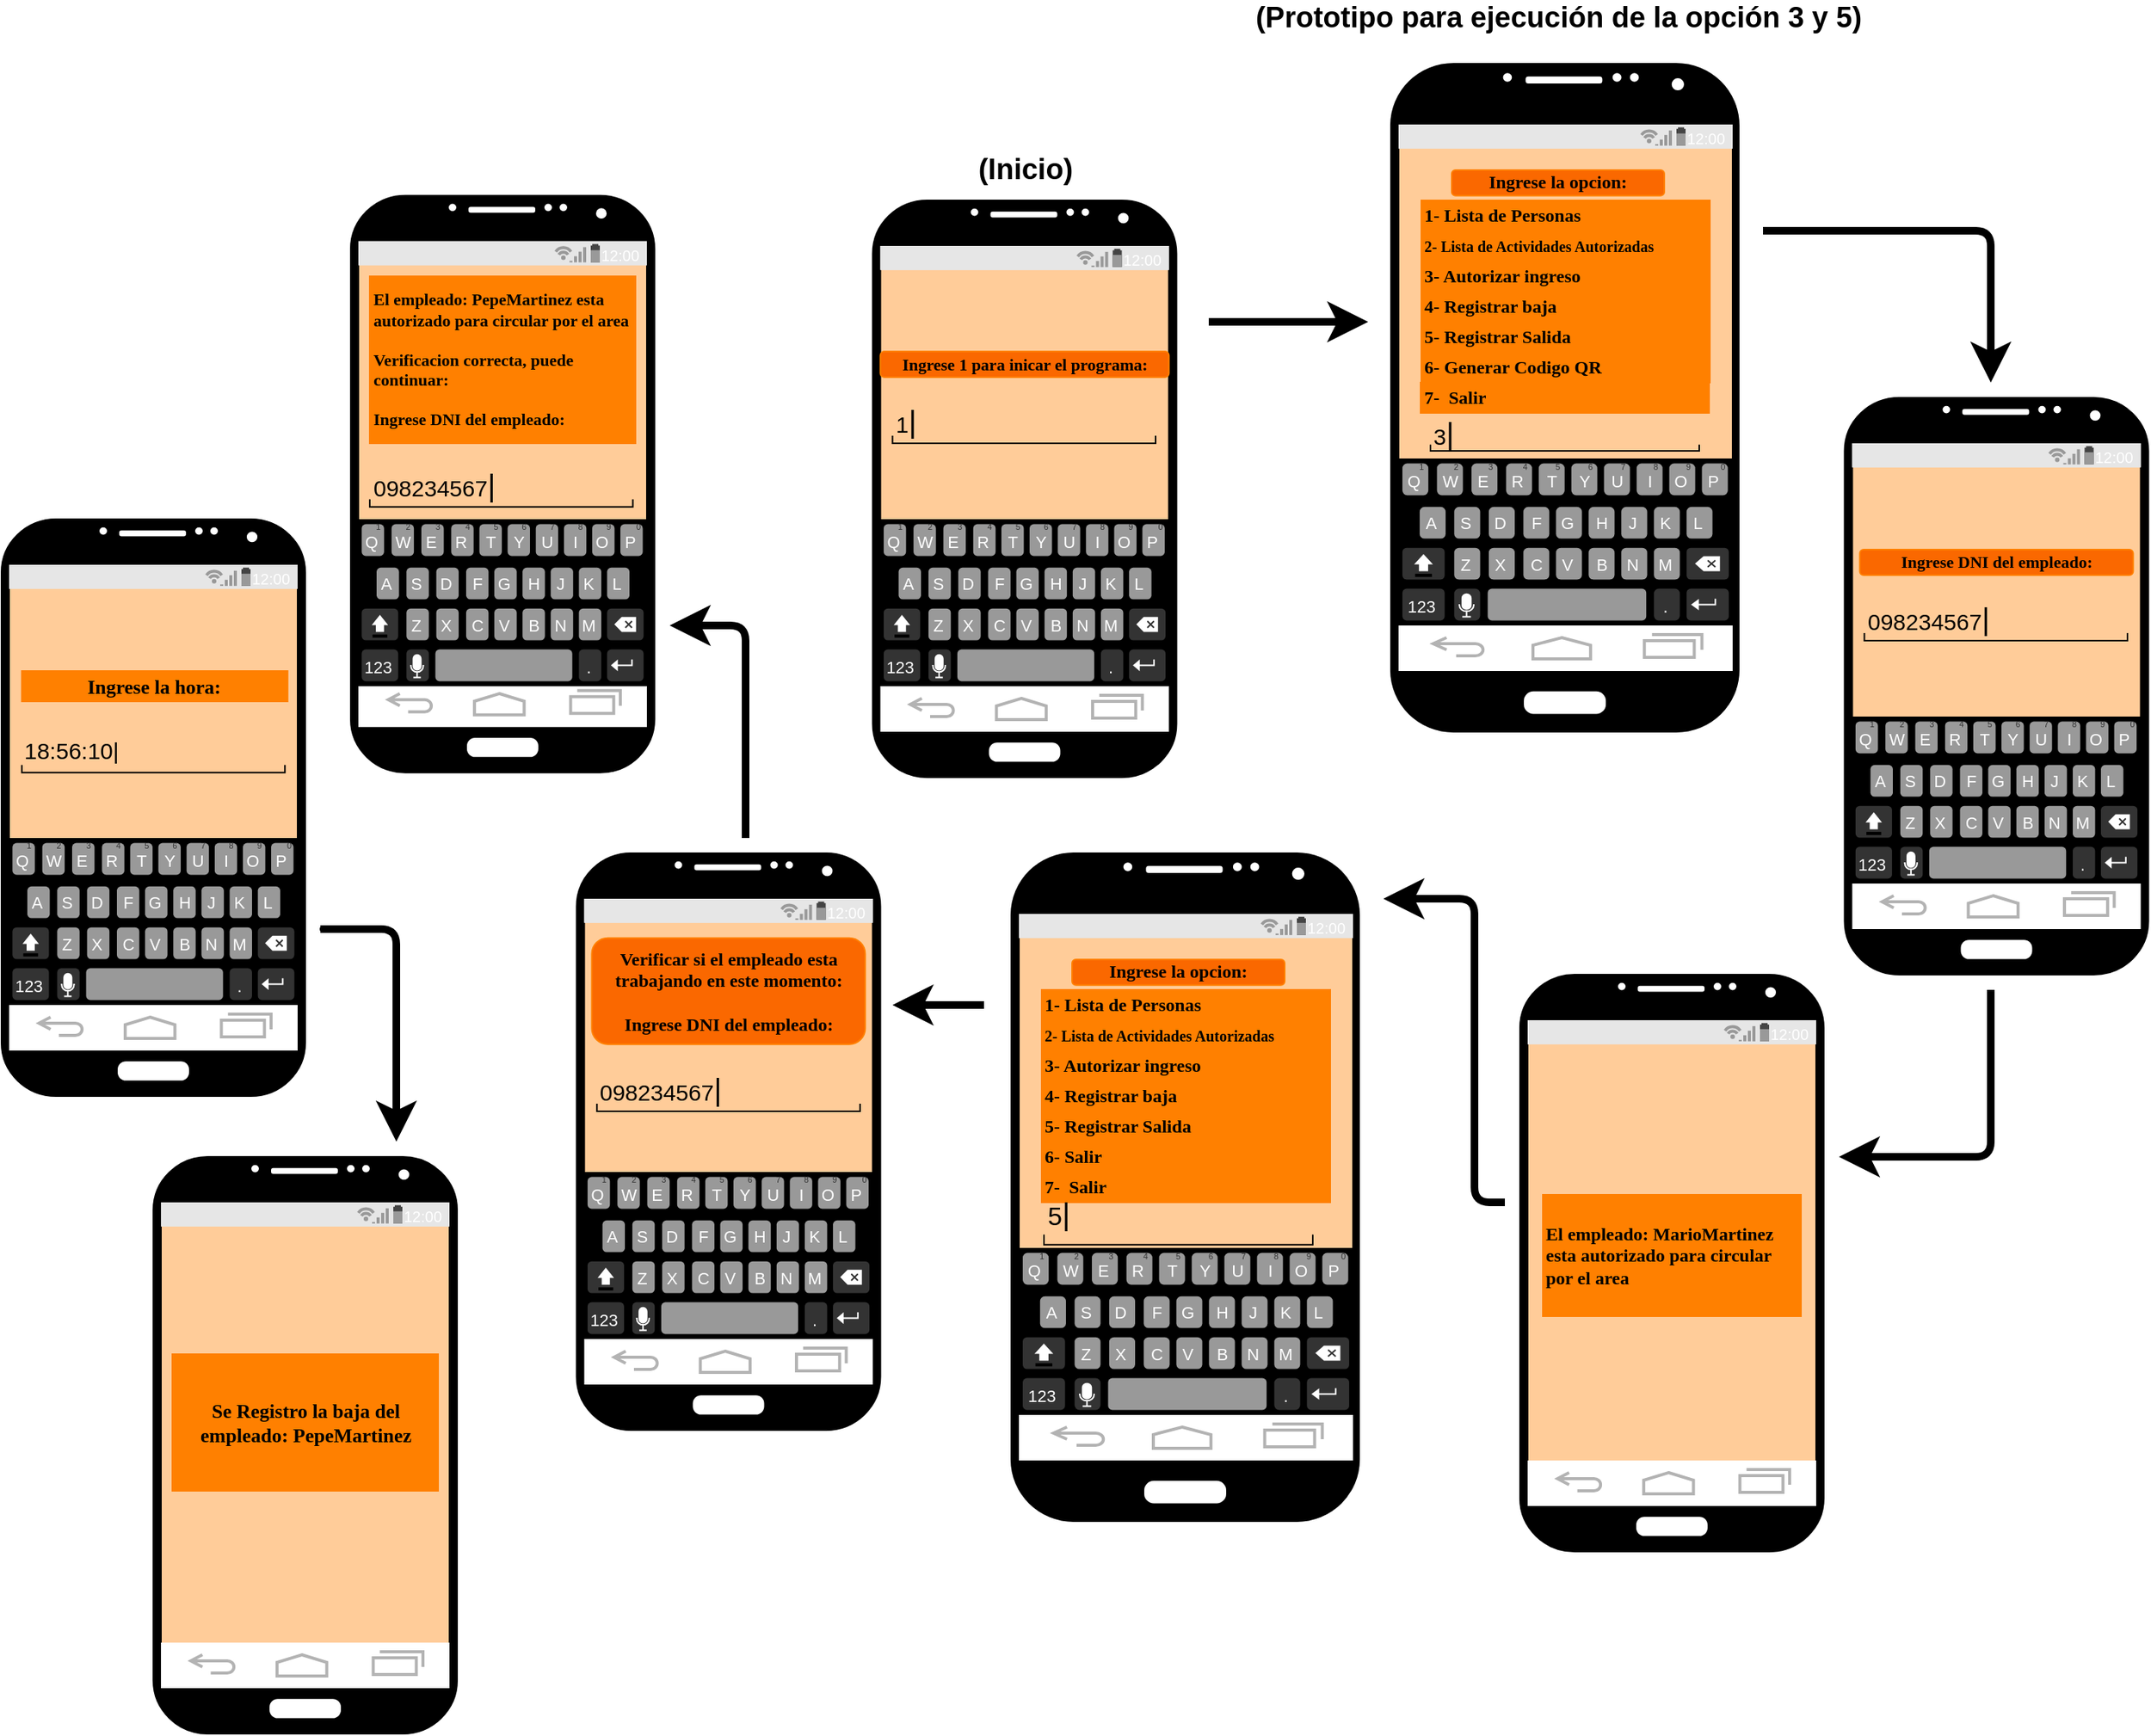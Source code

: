 <mxfile version="14.8.4" type="device"><diagram id="oMSoUyQIn_OSTdulD3aR" name="Page-1"><mxGraphModel dx="1695" dy="1619" grid="1" gridSize="10" guides="1" tooltips="1" connect="1" arrows="1" fold="1" page="1" pageScale="1" pageWidth="827" pageHeight="1169" math="0" shadow="0"><root><mxCell id="0"/><mxCell id="1" parent="0"/><mxCell id="v7MThP7BQ5pMdIxvrV3k-1" value="" style="verticalLabelPosition=bottom;verticalAlign=top;html=1;shadow=0;dashed=0;strokeWidth=1;shape=mxgraph.android.phone2;fontColor=#333333;fillColor=#000000;" parent="1" vertex="1"><mxGeometry x="-196.25" y="130" width="200" height="380" as="geometry"/></mxCell><mxCell id="iAss60L_p7hu2wlEiDMl-1" value="" style="swimlane;startSize=0;strokeColor=none;fillColor=#FF0000;" parent="1" vertex="1"><mxGeometry x="-191.25" y="160" width="210" height="320" as="geometry"/></mxCell><mxCell id="iAss60L_p7hu2wlEiDMl-2" value="" style="whiteSpace=wrap;html=1;fillColor=#FFCC99;" parent="iAss60L_p7hu2wlEiDMl-1" vertex="1"><mxGeometry width="190" height="320" as="geometry"/></mxCell><mxCell id="v7MThP7BQ5pMdIxvrV3k-7" value="" style="verticalLabelPosition=bottom;verticalAlign=top;html=1;shadow=0;dashed=0;strokeWidth=2;shape=mxgraph.android.navigation_bar_1;fillColor=#FFFFFF;strokeColor=#B3B3B3;" parent="iAss60L_p7hu2wlEiDMl-1" vertex="1"><mxGeometry y="290" width="190" height="30" as="geometry"/></mxCell><mxCell id="iAss60L_p7hu2wlEiDMl-3" value="&lt;font face=&quot;Comic Sans MS&quot; size=&quot;1&quot;&gt;&lt;b style=&quot;font-size: 11px&quot;&gt;Ingrese 1 para inicar el programa:&lt;/b&gt;&lt;/font&gt;" style="text;html=1;strokeColor=none;fillColor=none;align=center;verticalAlign=middle;whiteSpace=wrap;rounded=0;" parent="iAss60L_p7hu2wlEiDMl-1" vertex="1"><mxGeometry x="-8.75" y="60" width="207.5" height="36" as="geometry"/></mxCell><mxCell id="iAss60L_p7hu2wlEiDMl-5" value="" style="verticalLabelPosition=bottom;verticalAlign=top;html=1;shadow=0;dashed=0;strokeWidth=1;shape=mxgraph.android.keyboard;fillColor=#E6E6E6;strokeColor=#B3B3B3;" parent="iAss60L_p7hu2wlEiDMl-1" vertex="1"><mxGeometry y="180" width="190" height="110" as="geometry"/></mxCell><mxCell id="iAss60L_p7hu2wlEiDMl-43" value="&lt;b style=&quot;font-family: &amp;#34;comic sans ms&amp;#34; ; font-size: 11px&quot;&gt;Ingrese 1 para inicar el programa:&lt;/b&gt;" style="rounded=1;html=1;shadow=0;dashed=0;whiteSpace=wrap;fontSize=10;fillColor=#fa6800;align=center;fontColor=#000000;strokeColor=#FF8000;" parent="iAss60L_p7hu2wlEiDMl-1" vertex="1"><mxGeometry y="69.56" width="190" height="16.88" as="geometry"/></mxCell><mxCell id="iAss60L_p7hu2wlEiDMl-4" value="" style="strokeWidth=1;html=1;shadow=0;dashed=0;shape=mxgraph.android.statusBar;align=center;fontColor=#ffffff;fontSize=10;fillColor=#E6E6E6;strokeColor=#999999;" parent="1" vertex="1"><mxGeometry x="-191.25" y="160" width="190" height="15.82" as="geometry"/></mxCell><mxCell id="iAss60L_p7hu2wlEiDMl-6" value="&lt;font style=&quot;font-size: 15px&quot;&gt;1&lt;/font&gt;&lt;font style=&quot;font-size: 20px&quot;&gt;|&lt;/font&gt;" style="strokeWidth=1;html=1;shadow=0;shape=mxgraph.android.textfield;align=left;pointerEvents=1;fillColor=#E6E6E6;" parent="1" vertex="1"><mxGeometry x="-183.25" y="260" width="173.25" height="30" as="geometry"/></mxCell><mxCell id="iAss60L_p7hu2wlEiDMl-16" value="" style="verticalLabelPosition=bottom;verticalAlign=top;html=1;shadow=0;dashed=0;strokeWidth=1;shape=mxgraph.android.phone2;fontColor=#333333;fillColor=#000000;" parent="1" vertex="1"><mxGeometry x="145" y="40" width="229" height="440" as="geometry"/></mxCell><mxCell id="iAss60L_p7hu2wlEiDMl-17" value="" style="swimlane;startSize=0;strokeColor=none;fillColor=#FF0000;" parent="1" vertex="1"><mxGeometry x="140" y="130" width="230" height="320" as="geometry"/></mxCell><mxCell id="iAss60L_p7hu2wlEiDMl-18" value="" style="whiteSpace=wrap;html=1;fillColor=#FFCC99;" parent="iAss60L_p7hu2wlEiDMl-17" vertex="1"><mxGeometry x="10" y="-45" width="220" height="355" as="geometry"/></mxCell><mxCell id="iAss60L_p7hu2wlEiDMl-22" value="" style="strokeWidth=1;html=1;shadow=0;dashed=0;shape=mxgraph.android.statusBar;align=center;fontColor=#ffffff;fontSize=10;fillColor=#E6E6E6;strokeColor=#999999;" parent="iAss60L_p7hu2wlEiDMl-17" vertex="1"><mxGeometry x="10" y="-50" width="220" height="15.82" as="geometry"/></mxCell><mxCell id="iAss60L_p7hu2wlEiDMl-19" value="" style="verticalLabelPosition=bottom;verticalAlign=top;html=1;shadow=0;dashed=0;strokeWidth=2;shape=mxgraph.android.navigation_bar_1;fillColor=#FFFFFF;strokeColor=#B3B3B3;" parent="iAss60L_p7hu2wlEiDMl-17" vertex="1"><mxGeometry x="10" y="280" width="220" height="30" as="geometry"/></mxCell><mxCell id="iAss60L_p7hu2wlEiDMl-21" value="" style="verticalLabelPosition=bottom;verticalAlign=top;html=1;shadow=0;dashed=0;strokeWidth=1;shape=mxgraph.android.keyboard;fillColor=#E6E6E6;strokeColor=#B3B3B3;" parent="iAss60L_p7hu2wlEiDMl-17" vertex="1"><mxGeometry x="10" y="170" width="220" height="110" as="geometry"/></mxCell><mxCell id="iAss60L_p7hu2wlEiDMl-25" value="&lt;font face=&quot;Comic Sans MS&quot; size=&quot;1&quot; color=&quot;#000000&quot;&gt;&lt;span style=&quot;font-size: 12px&quot;&gt;&lt;b&gt;1- Lista de Personas&lt;/b&gt;&lt;/span&gt;&lt;/font&gt;" style="whiteSpace=wrap;html=1;shadow=0;dashed=0;fontSize=10;align=left;fontColor=#000000;strokeColor=#FF8000;fillColor=#FF8000;" parent="iAss60L_p7hu2wlEiDMl-17" vertex="1"><mxGeometry x="25" width="190" height="20" as="geometry"/></mxCell><mxCell id="iAss60L_p7hu2wlEiDMl-28" value="&lt;font face=&quot;Comic Sans MS&quot; size=&quot;1&quot; color=&quot;#000000&quot;&gt;&lt;b style=&quot;font-size: 12px&quot;&gt;4- Registrar baja&lt;/b&gt;&lt;/font&gt;" style="whiteSpace=wrap;html=1;shadow=0;dashed=0;fontSize=10;align=left;fontColor=#000000;strokeColor=#FF8000;fillColor=#FF8000;" parent="iAss60L_p7hu2wlEiDMl-17" vertex="1"><mxGeometry x="25" y="60" width="190" height="20" as="geometry"/></mxCell><mxCell id="iAss60L_p7hu2wlEiDMl-29" value="&lt;font face=&quot;Comic Sans MS&quot; size=&quot;1&quot; color=&quot;#000000&quot;&gt;&lt;b style=&quot;font-size: 12px&quot;&gt;5- Registrar Salida&lt;/b&gt;&lt;/font&gt;" style="whiteSpace=wrap;html=1;shadow=0;dashed=0;fontSize=10;align=left;fontColor=#000000;strokeColor=#FF8000;fillColor=#FF8000;" parent="iAss60L_p7hu2wlEiDMl-17" vertex="1"><mxGeometry x="25" y="80" width="190" height="20" as="geometry"/></mxCell><mxCell id="iAss60L_p7hu2wlEiDMl-30" value="&lt;font face=&quot;Comic Sans MS&quot; size=&quot;1&quot; color=&quot;#000000&quot;&gt;&lt;b style=&quot;font-size: 12px&quot;&gt;&lt;font style=&quot;vertical-align: inherit&quot;&gt;&lt;font style=&quot;vertical-align: inherit&quot;&gt;6-&amp;nbsp;&lt;/font&gt;&lt;/font&gt;&lt;/b&gt;&lt;/font&gt;&lt;font face=&quot;Comic Sans MS&quot;&gt;&lt;span style=&quot;font-size: 12px&quot;&gt;&lt;b&gt;&lt;font style=&quot;vertical-align: inherit&quot;&gt;&lt;font style=&quot;vertical-align: inherit&quot;&gt;Generar Codigo QR&lt;/font&gt;&lt;/font&gt;&lt;/b&gt;&lt;/span&gt;&lt;/font&gt;" style="whiteSpace=wrap;html=1;shadow=0;dashed=0;fontSize=10;align=left;fontColor=#000000;strokeColor=#FF8000;fillColor=#FF8000;" parent="iAss60L_p7hu2wlEiDMl-17" vertex="1"><mxGeometry x="25" y="100" width="190" height="20" as="geometry"/></mxCell><mxCell id="iAss60L_p7hu2wlEiDMl-32" value="&lt;font face=&quot;Comic Sans MS&quot; size=&quot;1&quot; color=&quot;#000000&quot;&gt;&lt;span style=&quot;font-size: 12px&quot;&gt;&lt;b&gt;1- Lista de Personas&lt;/b&gt;&lt;/span&gt;&lt;/font&gt;" style="whiteSpace=wrap;html=1;shadow=0;dashed=0;fontSize=10;align=left;fontColor=#000000;strokeColor=#FF8000;fillColor=#FF8000;" parent="iAss60L_p7hu2wlEiDMl-17" vertex="1"><mxGeometry x="25" width="190" height="20" as="geometry"/></mxCell><mxCell id="iAss60L_p7hu2wlEiDMl-33" value="&lt;font face=&quot;Comic Sans MS&quot; size=&quot;1&quot; color=&quot;#000000&quot;&gt;&lt;b&gt;2- Lista de Actividades Autorizadas&lt;/b&gt;&lt;/font&gt;" style="whiteSpace=wrap;html=1;shadow=0;dashed=0;fontSize=10;align=left;fontColor=#000000;strokeColor=#FF8000;fillColor=#FF8000;" parent="iAss60L_p7hu2wlEiDMl-17" vertex="1"><mxGeometry x="25" y="20" width="190" height="20" as="geometry"/></mxCell><mxCell id="iAss60L_p7hu2wlEiDMl-34" value="&lt;font face=&quot;Comic Sans MS&quot; size=&quot;1&quot; color=&quot;#000000&quot;&gt;&lt;b style=&quot;font-size: 12px&quot;&gt;3- Autorizar ingreso&lt;/b&gt;&lt;/font&gt;" style="whiteSpace=wrap;html=1;shadow=0;dashed=0;fontSize=10;align=left;fontColor=#000000;strokeColor=#FF8000;fillColor=#FF8000;" parent="iAss60L_p7hu2wlEiDMl-17" vertex="1"><mxGeometry x="25" y="40" width="190" height="20" as="geometry"/></mxCell><mxCell id="iAss60L_p7hu2wlEiDMl-35" value="&lt;font face=&quot;Comic Sans MS&quot; size=&quot;1&quot; color=&quot;#000000&quot;&gt;&lt;b style=&quot;font-size: 12px&quot;&gt;4- Registrar baja&lt;/b&gt;&lt;/font&gt;" style="whiteSpace=wrap;html=1;shadow=0;dashed=0;fontSize=10;align=left;fontColor=#000000;strokeColor=#FF8000;fillColor=#FF8000;" parent="iAss60L_p7hu2wlEiDMl-17" vertex="1"><mxGeometry x="25" y="60" width="190" height="20" as="geometry"/></mxCell><mxCell id="iAss60L_p7hu2wlEiDMl-36" value="&lt;font face=&quot;Comic Sans MS&quot; size=&quot;1&quot; color=&quot;#000000&quot;&gt;&lt;span style=&quot;font-size: 12px&quot;&gt;&lt;b&gt;1- Lista de Personas&lt;/b&gt;&lt;/span&gt;&lt;/font&gt;" style="whiteSpace=wrap;html=1;shadow=0;dashed=0;fontSize=10;align=left;fontColor=#000000;strokeColor=#FF8000;fillColor=#FF8000;" parent="iAss60L_p7hu2wlEiDMl-17" vertex="1"><mxGeometry x="25" width="190" height="20" as="geometry"/></mxCell><mxCell id="iAss60L_p7hu2wlEiDMl-37" value="&lt;font face=&quot;Comic Sans MS&quot; size=&quot;1&quot; color=&quot;#000000&quot;&gt;&lt;b&gt;2- Lista de Actividades Autorizadas&lt;/b&gt;&lt;/font&gt;" style="whiteSpace=wrap;html=1;shadow=0;dashed=0;fontSize=10;align=left;fontColor=#000000;strokeColor=#FF8000;fillColor=#FF8000;" parent="iAss60L_p7hu2wlEiDMl-17" vertex="1"><mxGeometry x="25" y="20" width="190" height="20" as="geometry"/></mxCell><mxCell id="iAss60L_p7hu2wlEiDMl-38" value="&lt;font face=&quot;Comic Sans MS&quot; size=&quot;1&quot; color=&quot;#000000&quot;&gt;&lt;b style=&quot;font-size: 12px&quot;&gt;3- Autorizar ingreso&lt;/b&gt;&lt;/font&gt;" style="whiteSpace=wrap;html=1;shadow=0;dashed=0;fontSize=10;align=left;fontColor=#000000;strokeColor=#FF8000;fillColor=#FF8000;" parent="iAss60L_p7hu2wlEiDMl-17" vertex="1"><mxGeometry x="25" y="40" width="190" height="20" as="geometry"/></mxCell><mxCell id="iAss60L_p7hu2wlEiDMl-39" value="&lt;font face=&quot;Comic Sans MS&quot; size=&quot;1&quot; color=&quot;#000000&quot;&gt;&lt;b style=&quot;font-size: 12px&quot;&gt;4- Registrar baja&lt;/b&gt;&lt;/font&gt;" style="whiteSpace=wrap;html=1;shadow=0;dashed=0;fontSize=10;align=left;fontColor=#000000;strokeColor=#FF8000;fillColor=#FF8000;" parent="iAss60L_p7hu2wlEiDMl-17" vertex="1"><mxGeometry x="25" y="60" width="190" height="20" as="geometry"/></mxCell><mxCell id="iAss60L_p7hu2wlEiDMl-40" value="&lt;font face=&quot;Comic Sans MS&quot; size=&quot;1&quot; color=&quot;#000000&quot;&gt;&lt;b style=&quot;font-size: 12px&quot;&gt;5- Registrar Salida&lt;/b&gt;&lt;/font&gt;" style="whiteSpace=wrap;html=1;shadow=0;dashed=0;fontSize=10;align=left;fontColor=#000000;strokeColor=#FF8000;fillColor=#FF8000;" parent="iAss60L_p7hu2wlEiDMl-17" vertex="1"><mxGeometry x="25" y="80" width="190" height="20" as="geometry"/></mxCell><mxCell id="iAss60L_p7hu2wlEiDMl-26" value="&lt;font face=&quot;Comic Sans MS&quot; size=&quot;1&quot; color=&quot;#000000&quot;&gt;&lt;b&gt;2- Lista de Actividades Autorizadas&lt;/b&gt;&lt;/font&gt;" style="whiteSpace=wrap;html=1;shadow=0;dashed=0;fontSize=10;align=left;fontColor=#000000;strokeColor=#FF8000;fillColor=#FF8000;" parent="iAss60L_p7hu2wlEiDMl-17" vertex="1"><mxGeometry x="25" y="20" width="190" height="20" as="geometry"/></mxCell><mxCell id="iAss60L_p7hu2wlEiDMl-27" value="&lt;font face=&quot;Comic Sans MS&quot; size=&quot;1&quot; color=&quot;#000000&quot;&gt;&lt;b style=&quot;font-size: 12px&quot;&gt;3- Autorizar ingreso&lt;/b&gt;&lt;/font&gt;" style="whiteSpace=wrap;html=1;shadow=0;dashed=0;fontSize=10;align=left;fontColor=#000000;strokeColor=#FF8000;fillColor=#FF8000;" parent="iAss60L_p7hu2wlEiDMl-17" vertex="1"><mxGeometry x="25" y="40" width="190" height="20" as="geometry"/></mxCell><mxCell id="iAss60L_p7hu2wlEiDMl-23" value="&lt;font style=&quot;font-size: 15px&quot;&gt;3&lt;/font&gt;&lt;font style=&quot;font-size: 20px&quot;&gt;|&lt;/font&gt;" style="strokeWidth=1;html=1;shadow=0;shape=mxgraph.android.textfield;align=left;pointerEvents=1;fillColor=#E6E6E6;" parent="1" vertex="1"><mxGeometry x="171" y="270" width="177" height="25" as="geometry"/></mxCell><mxCell id="iAss60L_p7hu2wlEiDMl-42" value="&lt;b style=&quot;color: rgb(0 , 0 , 0) ; font-family: &amp;#34;comic sans ms&amp;#34; ; font-size: 12px&quot;&gt;Ingrese la opcion:&lt;/b&gt;" style="rounded=1;html=1;shadow=0;dashed=0;whiteSpace=wrap;fontSize=10;fillColor=#fa6800;align=center;fontColor=#000000;strokeColor=#FF8000;" parent="1" vertex="1"><mxGeometry x="185" y="110" width="140" height="16.88" as="geometry"/></mxCell><mxCell id="iAss60L_p7hu2wlEiDMl-45" value="" style="verticalLabelPosition=bottom;verticalAlign=top;html=1;shadow=0;dashed=0;strokeWidth=1;shape=mxgraph.android.phone2;fontColor=#333333;fillColor=#000000;" parent="1" vertex="1"><mxGeometry x="443.75" y="260" width="200" height="380" as="geometry"/></mxCell><mxCell id="iAss60L_p7hu2wlEiDMl-46" value="" style="whiteSpace=wrap;html=1;fillColor=#FFCC99;" parent="1" vertex="1"><mxGeometry x="448.75" y="290" width="190" height="320" as="geometry"/></mxCell><mxCell id="iAss60L_p7hu2wlEiDMl-47" value="" style="verticalLabelPosition=bottom;verticalAlign=top;html=1;shadow=0;dashed=0;strokeWidth=2;shape=mxgraph.android.navigation_bar_1;fillColor=#FFFFFF;strokeColor=#B3B3B3;" parent="1" vertex="1"><mxGeometry x="448.75" y="580" width="190" height="30" as="geometry"/></mxCell><mxCell id="iAss60L_p7hu2wlEiDMl-49" value="" style="verticalLabelPosition=bottom;verticalAlign=top;html=1;shadow=0;dashed=0;strokeWidth=1;shape=mxgraph.android.keyboard;fillColor=#E6E6E6;strokeColor=#B3B3B3;" parent="1" vertex="1"><mxGeometry x="448.75" y="470" width="190" height="110" as="geometry"/></mxCell><mxCell id="iAss60L_p7hu2wlEiDMl-50" value="&lt;font face=&quot;comic sans ms&quot;&gt;&lt;span style=&quot;font-size: 11px&quot;&gt;&lt;b&gt;Ingrese DNI del empleado:&lt;/b&gt;&lt;/span&gt;&lt;/font&gt;" style="rounded=1;html=1;shadow=0;dashed=0;whiteSpace=wrap;fontSize=10;fillColor=#fa6800;align=center;fontColor=#000000;strokeColor=#FF8000;" parent="1" vertex="1"><mxGeometry x="453.75" y="360" width="180" height="16.88" as="geometry"/></mxCell><mxCell id="iAss60L_p7hu2wlEiDMl-51" value="" style="strokeWidth=1;html=1;shadow=0;dashed=0;shape=mxgraph.android.statusBar;align=center;fontColor=#ffffff;fontSize=10;fillColor=#E6E6E6;strokeColor=#999999;" parent="1" vertex="1"><mxGeometry x="448.75" y="290" width="190" height="15.82" as="geometry"/></mxCell><mxCell id="iAss60L_p7hu2wlEiDMl-52" value="&lt;font style=&quot;font-size: 15px&quot;&gt;&lt;font style=&quot;vertical-align: inherit&quot;&gt;&lt;font style=&quot;vertical-align: inherit&quot;&gt;098234567&lt;/font&gt;&lt;/font&gt;&lt;/font&gt;&lt;font style=&quot;font-size: 20px&quot;&gt;&lt;font style=&quot;vertical-align: inherit&quot;&gt;&lt;font style=&quot;vertical-align: inherit&quot;&gt;|&lt;/font&gt;&lt;/font&gt;&lt;/font&gt;" style="strokeWidth=1;html=1;shadow=0;shape=mxgraph.android.textfield;align=left;pointerEvents=1;fillColor=#E6E6E6;" parent="1" vertex="1"><mxGeometry x="456.75" y="390" width="173.25" height="30" as="geometry"/></mxCell><mxCell id="iAss60L_p7hu2wlEiDMl-55" value="" style="verticalLabelPosition=bottom;verticalAlign=top;html=1;shadow=0;dashed=0;strokeWidth=1;shape=mxgraph.android.phone2;fontColor=#333333;fillColor=#000000;" parent="1" vertex="1"><mxGeometry x="230" y="640" width="200" height="380" as="geometry"/></mxCell><mxCell id="iAss60L_p7hu2wlEiDMl-56" value="" style="whiteSpace=wrap;html=1;fillColor=#FFCC99;" parent="1" vertex="1"><mxGeometry x="235" y="670" width="190" height="320" as="geometry"/></mxCell><mxCell id="iAss60L_p7hu2wlEiDMl-57" value="" style="verticalLabelPosition=bottom;verticalAlign=top;html=1;shadow=0;dashed=0;strokeWidth=2;shape=mxgraph.android.navigation_bar_1;fillColor=#FFFFFF;strokeColor=#B3B3B3;" parent="1" vertex="1"><mxGeometry x="235" y="960" width="190" height="30" as="geometry"/></mxCell><mxCell id="iAss60L_p7hu2wlEiDMl-60" value="" style="strokeWidth=1;html=1;shadow=0;dashed=0;shape=mxgraph.android.statusBar;align=center;fontColor=#ffffff;fontSize=10;fillColor=#E6E6E6;strokeColor=#999999;" parent="1" vertex="1"><mxGeometry x="235" y="670" width="190" height="15.82" as="geometry"/></mxCell><mxCell id="iAss60L_p7hu2wlEiDMl-64" value="&lt;font face=&quot;comic sans ms&quot;&gt;&lt;span style=&quot;font-size: 12px&quot;&gt;&lt;b&gt;&lt;font style=&quot;vertical-align: inherit&quot;&gt;&lt;font style=&quot;vertical-align: inherit&quot;&gt;El empleado: MarioMartinez esta autorizado para circular por el area&lt;/font&gt;&lt;/font&gt;&lt;/b&gt;&lt;/span&gt;&lt;/font&gt;" style="whiteSpace=wrap;html=1;shadow=0;dashed=0;fontSize=10;align=left;fontColor=#000000;strokeColor=#FF8000;fillColor=#FF8000;" parent="1" vertex="1"><mxGeometry x="245" y="785" width="170" height="80" as="geometry"/></mxCell><mxCell id="iAss60L_p7hu2wlEiDMl-67" value="" style="verticalLabelPosition=bottom;verticalAlign=top;html=1;shadow=0;dashed=0;strokeWidth=1;shape=mxgraph.android.phone2;fontColor=#333333;fillColor=#000000;" parent="1" vertex="1"><mxGeometry x="-105" y="560" width="229" height="440" as="geometry"/></mxCell><mxCell id="iAss60L_p7hu2wlEiDMl-68" value="" style="swimlane;startSize=0;strokeColor=none;fillColor=#FF0000;" parent="1" vertex="1"><mxGeometry x="-110" y="650" width="230" height="320" as="geometry"/></mxCell><mxCell id="iAss60L_p7hu2wlEiDMl-69" value="" style="whiteSpace=wrap;html=1;fillColor=#FFCC99;" parent="iAss60L_p7hu2wlEiDMl-68" vertex="1"><mxGeometry x="10" y="-45" width="220" height="355" as="geometry"/></mxCell><mxCell id="iAss60L_p7hu2wlEiDMl-70" value="" style="strokeWidth=1;html=1;shadow=0;dashed=0;shape=mxgraph.android.statusBar;align=center;fontColor=#ffffff;fontSize=10;fillColor=#E6E6E6;strokeColor=#999999;" parent="iAss60L_p7hu2wlEiDMl-68" vertex="1"><mxGeometry x="10" y="-50" width="220" height="15.82" as="geometry"/></mxCell><mxCell id="iAss60L_p7hu2wlEiDMl-71" value="" style="verticalLabelPosition=bottom;verticalAlign=top;html=1;shadow=0;dashed=0;strokeWidth=2;shape=mxgraph.android.navigation_bar_1;fillColor=#FFFFFF;strokeColor=#B3B3B3;" parent="iAss60L_p7hu2wlEiDMl-68" vertex="1"><mxGeometry x="10" y="280" width="220" height="30" as="geometry"/></mxCell><mxCell id="iAss60L_p7hu2wlEiDMl-72" value="" style="verticalLabelPosition=bottom;verticalAlign=top;html=1;shadow=0;dashed=0;strokeWidth=1;shape=mxgraph.android.keyboard;fillColor=#E6E6E6;strokeColor=#B3B3B3;" parent="iAss60L_p7hu2wlEiDMl-68" vertex="1"><mxGeometry x="10" y="170" width="220" height="110" as="geometry"/></mxCell><mxCell id="iAss60L_p7hu2wlEiDMl-73" value="&lt;font face=&quot;Comic Sans MS&quot; size=&quot;1&quot; color=&quot;#000000&quot;&gt;&lt;span style=&quot;font-size: 12px&quot;&gt;&lt;b&gt;1- Lista de Personas&lt;/b&gt;&lt;/span&gt;&lt;/font&gt;" style="whiteSpace=wrap;html=1;shadow=0;dashed=0;fontSize=10;align=left;fontColor=#000000;strokeColor=#FF8000;fillColor=#FF8000;" parent="iAss60L_p7hu2wlEiDMl-68" vertex="1"><mxGeometry x="25" width="190" height="20" as="geometry"/></mxCell><mxCell id="iAss60L_p7hu2wlEiDMl-74" value="&lt;font face=&quot;Comic Sans MS&quot; size=&quot;1&quot; color=&quot;#000000&quot;&gt;&lt;b style=&quot;font-size: 12px&quot;&gt;4- Registrar baja&lt;/b&gt;&lt;/font&gt;" style="whiteSpace=wrap;html=1;shadow=0;dashed=0;fontSize=10;align=left;fontColor=#000000;strokeColor=#FF8000;fillColor=#FF8000;" parent="iAss60L_p7hu2wlEiDMl-68" vertex="1"><mxGeometry x="25" y="60" width="190" height="20" as="geometry"/></mxCell><mxCell id="iAss60L_p7hu2wlEiDMl-75" value="&lt;font face=&quot;Comic Sans MS&quot; size=&quot;1&quot; color=&quot;#000000&quot;&gt;&lt;b style=&quot;font-size: 12px&quot;&gt;5- Registrar Salida&lt;/b&gt;&lt;/font&gt;" style="whiteSpace=wrap;html=1;shadow=0;dashed=0;fontSize=10;align=left;fontColor=#000000;strokeColor=#FF8000;fillColor=#FF8000;" parent="iAss60L_p7hu2wlEiDMl-68" vertex="1"><mxGeometry x="25" y="80" width="190" height="20" as="geometry"/></mxCell><mxCell id="iAss60L_p7hu2wlEiDMl-76" value="&lt;font face=&quot;Comic Sans MS&quot; size=&quot;1&quot; color=&quot;#000000&quot;&gt;&lt;b style=&quot;font-size: 12px&quot;&gt;6- Salir&lt;/b&gt;&lt;/font&gt;" style="whiteSpace=wrap;html=1;shadow=0;dashed=0;fontSize=10;align=left;fontColor=#000000;strokeColor=#FF8000;fillColor=#FF8000;" parent="iAss60L_p7hu2wlEiDMl-68" vertex="1"><mxGeometry x="25" y="100" width="190" height="20" as="geometry"/></mxCell><mxCell id="iAss60L_p7hu2wlEiDMl-77" value="&lt;font face=&quot;Comic Sans MS&quot; size=&quot;1&quot; color=&quot;#000000&quot;&gt;&lt;span style=&quot;font-size: 12px&quot;&gt;&lt;b&gt;1- Lista de Personas&lt;/b&gt;&lt;/span&gt;&lt;/font&gt;" style="whiteSpace=wrap;html=1;shadow=0;dashed=0;fontSize=10;align=left;fontColor=#000000;strokeColor=#FF8000;fillColor=#FF8000;" parent="iAss60L_p7hu2wlEiDMl-68" vertex="1"><mxGeometry x="25" width="190" height="20" as="geometry"/></mxCell><mxCell id="iAss60L_p7hu2wlEiDMl-78" value="&lt;font face=&quot;Comic Sans MS&quot; size=&quot;1&quot; color=&quot;#000000&quot;&gt;&lt;b&gt;2- Lista de Actividades Autorizadas&lt;/b&gt;&lt;/font&gt;" style="whiteSpace=wrap;html=1;shadow=0;dashed=0;fontSize=10;align=left;fontColor=#000000;strokeColor=#FF8000;fillColor=#FF8000;" parent="iAss60L_p7hu2wlEiDMl-68" vertex="1"><mxGeometry x="25" y="20" width="190" height="20" as="geometry"/></mxCell><mxCell id="iAss60L_p7hu2wlEiDMl-79" value="&lt;font face=&quot;Comic Sans MS&quot; size=&quot;1&quot; color=&quot;#000000&quot;&gt;&lt;b style=&quot;font-size: 12px&quot;&gt;3- Autorizar ingreso&lt;/b&gt;&lt;/font&gt;" style="whiteSpace=wrap;html=1;shadow=0;dashed=0;fontSize=10;align=left;fontColor=#000000;strokeColor=#FF8000;fillColor=#FF8000;" parent="iAss60L_p7hu2wlEiDMl-68" vertex="1"><mxGeometry x="25" y="40" width="190" height="20" as="geometry"/></mxCell><mxCell id="iAss60L_p7hu2wlEiDMl-80" value="&lt;font face=&quot;Comic Sans MS&quot; size=&quot;1&quot; color=&quot;#000000&quot;&gt;&lt;b style=&quot;font-size: 12px&quot;&gt;4- Registrar baja&lt;/b&gt;&lt;/font&gt;" style="whiteSpace=wrap;html=1;shadow=0;dashed=0;fontSize=10;align=left;fontColor=#000000;strokeColor=#FF8000;fillColor=#FF8000;" parent="iAss60L_p7hu2wlEiDMl-68" vertex="1"><mxGeometry x="25" y="60" width="190" height="20" as="geometry"/></mxCell><mxCell id="iAss60L_p7hu2wlEiDMl-81" value="&lt;font face=&quot;Comic Sans MS&quot; size=&quot;1&quot; color=&quot;#000000&quot;&gt;&lt;span style=&quot;font-size: 12px&quot;&gt;&lt;b&gt;1- Lista de Personas&lt;/b&gt;&lt;/span&gt;&lt;/font&gt;" style="whiteSpace=wrap;html=1;shadow=0;dashed=0;fontSize=10;align=left;fontColor=#000000;strokeColor=#FF8000;fillColor=#FF8000;" parent="iAss60L_p7hu2wlEiDMl-68" vertex="1"><mxGeometry x="25" width="190" height="20" as="geometry"/></mxCell><mxCell id="iAss60L_p7hu2wlEiDMl-82" value="&lt;font face=&quot;Comic Sans MS&quot; size=&quot;1&quot; color=&quot;#000000&quot;&gt;&lt;b&gt;2- Lista de Actividades Autorizadas&lt;/b&gt;&lt;/font&gt;" style="whiteSpace=wrap;html=1;shadow=0;dashed=0;fontSize=10;align=left;fontColor=#000000;strokeColor=#FF8000;fillColor=#FF8000;" parent="iAss60L_p7hu2wlEiDMl-68" vertex="1"><mxGeometry x="25" y="20" width="190" height="20" as="geometry"/></mxCell><mxCell id="iAss60L_p7hu2wlEiDMl-83" value="&lt;font face=&quot;Comic Sans MS&quot; size=&quot;1&quot; color=&quot;#000000&quot;&gt;&lt;b style=&quot;font-size: 12px&quot;&gt;3- Autorizar ingreso&lt;/b&gt;&lt;/font&gt;" style="whiteSpace=wrap;html=1;shadow=0;dashed=0;fontSize=10;align=left;fontColor=#000000;strokeColor=#FF8000;fillColor=#FF8000;" parent="iAss60L_p7hu2wlEiDMl-68" vertex="1"><mxGeometry x="25" y="40" width="190" height="20" as="geometry"/></mxCell><mxCell id="iAss60L_p7hu2wlEiDMl-84" value="&lt;font face=&quot;Comic Sans MS&quot; size=&quot;1&quot; color=&quot;#000000&quot;&gt;&lt;b style=&quot;font-size: 12px&quot;&gt;4- Registrar baja&lt;/b&gt;&lt;/font&gt;" style="whiteSpace=wrap;html=1;shadow=0;dashed=0;fontSize=10;align=left;fontColor=#000000;strokeColor=#FF8000;fillColor=#FF8000;" parent="iAss60L_p7hu2wlEiDMl-68" vertex="1"><mxGeometry x="25" y="60" width="190" height="20" as="geometry"/></mxCell><mxCell id="iAss60L_p7hu2wlEiDMl-85" value="&lt;font face=&quot;Comic Sans MS&quot; size=&quot;1&quot; color=&quot;#000000&quot;&gt;&lt;b style=&quot;font-size: 12px&quot;&gt;5- Registrar Salida&lt;/b&gt;&lt;/font&gt;" style="whiteSpace=wrap;html=1;shadow=0;dashed=0;fontSize=10;align=left;fontColor=#000000;strokeColor=#FF8000;fillColor=#FF8000;" parent="iAss60L_p7hu2wlEiDMl-68" vertex="1"><mxGeometry x="25" y="80" width="190" height="20" as="geometry"/></mxCell><mxCell id="iAss60L_p7hu2wlEiDMl-86" value="&lt;font face=&quot;Comic Sans MS&quot; size=&quot;1&quot; color=&quot;#000000&quot;&gt;&lt;b&gt;2- Lista de Actividades Autorizadas&lt;/b&gt;&lt;/font&gt;" style="whiteSpace=wrap;html=1;shadow=0;dashed=0;fontSize=10;align=left;fontColor=#000000;strokeColor=#FF8000;fillColor=#FF8000;" parent="iAss60L_p7hu2wlEiDMl-68" vertex="1"><mxGeometry x="25" y="20" width="190" height="20" as="geometry"/></mxCell><mxCell id="iAss60L_p7hu2wlEiDMl-87" value="&lt;font face=&quot;Comic Sans MS&quot; size=&quot;1&quot; color=&quot;#000000&quot;&gt;&lt;b style=&quot;font-size: 12px&quot;&gt;3- Autorizar ingreso&lt;/b&gt;&lt;/font&gt;" style="whiteSpace=wrap;html=1;shadow=0;dashed=0;fontSize=10;align=left;fontColor=#000000;strokeColor=#FF8000;fillColor=#FF8000;" parent="iAss60L_p7hu2wlEiDMl-68" vertex="1"><mxGeometry x="25" y="40" width="190" height="20" as="geometry"/></mxCell><mxCell id="as3NwoAX54wJkI4ylbiG-24" value="&lt;font face=&quot;Comic Sans MS&quot; size=&quot;1&quot; color=&quot;#000000&quot;&gt;&lt;b style=&quot;font-size: 12px&quot;&gt;&lt;font style=&quot;vertical-align: inherit&quot;&gt;&lt;font style=&quot;vertical-align: inherit&quot;&gt;&lt;font style=&quot;vertical-align: inherit&quot;&gt;&lt;font style=&quot;vertical-align: inherit&quot;&gt;7-&amp;nbsp; Salir&lt;/font&gt;&lt;/font&gt;&lt;/font&gt;&lt;/font&gt;&lt;/b&gt;&lt;/font&gt;&lt;font face=&quot;Comic Sans MS&quot;&gt;&lt;span style=&quot;font-size: 12px&quot;&gt;&lt;b&gt;&lt;font style=&quot;vertical-align: inherit&quot;&gt;&lt;font style=&quot;vertical-align: inherit&quot;&gt;&lt;font style=&quot;vertical-align: inherit&quot;&gt;&lt;font style=&quot;vertical-align: inherit&quot;&gt;&amp;nbsp;&lt;/font&gt;&lt;/font&gt;&lt;/font&gt;&lt;/font&gt;&lt;/b&gt;&lt;/span&gt;&lt;/font&gt;" style="whiteSpace=wrap;html=1;shadow=0;dashed=0;fontSize=10;align=left;fontColor=#000000;strokeColor=#FF8000;fillColor=#FF8000;" vertex="1" parent="iAss60L_p7hu2wlEiDMl-68"><mxGeometry x="25" y="120" width="190" height="20" as="geometry"/></mxCell><mxCell id="iAss60L_p7hu2wlEiDMl-88" value="&lt;font style=&quot;font-size: 17px&quot;&gt;5&lt;/font&gt;&lt;font style=&quot;font-size: 20px&quot;&gt;|&lt;/font&gt;" style="strokeWidth=1;html=1;shadow=0;shape=mxgraph.android.textfield;align=left;pointerEvents=1;fillColor=#E6E6E6;" parent="1" vertex="1"><mxGeometry x="-83.5" y="777.91" width="177" height="40" as="geometry"/></mxCell><mxCell id="iAss60L_p7hu2wlEiDMl-89" value="&lt;b style=&quot;color: rgb(0 , 0 , 0) ; font-family: &amp;#34;comic sans ms&amp;#34; ; font-size: 12px&quot;&gt;Ingrese la opcion:&lt;/b&gt;" style="rounded=1;html=1;shadow=0;dashed=0;whiteSpace=wrap;fontSize=10;fillColor=#fa6800;align=center;fontColor=#000000;strokeColor=#FF8000;" parent="1" vertex="1"><mxGeometry x="-65" y="630" width="140" height="16.88" as="geometry"/></mxCell><mxCell id="iAss60L_p7hu2wlEiDMl-92" value="" style="verticalLabelPosition=bottom;verticalAlign=top;html=1;shadow=0;dashed=0;strokeWidth=1;shape=mxgraph.android.phone2;fontColor=#333333;fillColor=#000000;" parent="1" vertex="1"><mxGeometry x="-391.25" y="560" width="200" height="380" as="geometry"/></mxCell><mxCell id="iAss60L_p7hu2wlEiDMl-93" value="" style="whiteSpace=wrap;html=1;fillColor=#FFCC99;" parent="1" vertex="1"><mxGeometry x="-386.25" y="590" width="190" height="320" as="geometry"/></mxCell><mxCell id="iAss60L_p7hu2wlEiDMl-94" value="" style="verticalLabelPosition=bottom;verticalAlign=top;html=1;shadow=0;dashed=0;strokeWidth=2;shape=mxgraph.android.navigation_bar_1;fillColor=#FFFFFF;strokeColor=#B3B3B3;" parent="1" vertex="1"><mxGeometry x="-386.25" y="880" width="190" height="30" as="geometry"/></mxCell><mxCell id="iAss60L_p7hu2wlEiDMl-95" value="" style="verticalLabelPosition=bottom;verticalAlign=top;html=1;shadow=0;dashed=0;strokeWidth=1;shape=mxgraph.android.keyboard;fillColor=#E6E6E6;strokeColor=#B3B3B3;" parent="1" vertex="1"><mxGeometry x="-386.25" y="770" width="190" height="110" as="geometry"/></mxCell><mxCell id="iAss60L_p7hu2wlEiDMl-96" value="&lt;div style=&quot;font-size: 12px&quot;&gt;&lt;font style=&quot;vertical-align: inherit&quot;&gt;&lt;font style=&quot;vertical-align: inherit&quot;&gt;&lt;font style=&quot;vertical-align: inherit&quot;&gt;&lt;font style=&quot;vertical-align: inherit&quot;&gt;&lt;font style=&quot;vertical-align: inherit&quot; face=&quot;Comic Sans MS&quot;&gt;&lt;b&gt;Verificar si el empleado esta trabajando en este momento:&lt;/b&gt;&lt;/font&gt;&lt;/font&gt;&lt;/font&gt;&lt;/font&gt;&lt;/font&gt;&lt;/div&gt;&lt;div style=&quot;font-size: 12px&quot;&gt;&lt;b&gt;&lt;font face=&quot;Comic Sans MS&quot;&gt;&lt;br&gt;&lt;/font&gt;&lt;/b&gt;&lt;/div&gt;&lt;div style=&quot;font-size: 12px&quot;&gt;&lt;font style=&quot;vertical-align: inherit&quot;&gt;&lt;font style=&quot;vertical-align: inherit&quot;&gt;&lt;font style=&quot;vertical-align: inherit&quot;&gt;&lt;font style=&quot;vertical-align: inherit&quot;&gt;&lt;font style=&quot;vertical-align: inherit&quot; face=&quot;Comic Sans MS&quot;&gt;&lt;b&gt;Ingrese DNI del empleado:&lt;/b&gt;&lt;/font&gt;&lt;/font&gt;&lt;/font&gt;&lt;/font&gt;&lt;/font&gt;&lt;/div&gt;" style="rounded=1;html=1;shadow=0;dashed=0;whiteSpace=wrap;fontSize=10;fillColor=#fa6800;align=center;fontColor=#000000;strokeColor=#FF8000;" parent="1" vertex="1"><mxGeometry x="-381.25" y="615.82" width="180" height="70" as="geometry"/></mxCell><mxCell id="iAss60L_p7hu2wlEiDMl-97" value="" style="strokeWidth=1;html=1;shadow=0;dashed=0;shape=mxgraph.android.statusBar;align=center;fontColor=#ffffff;fontSize=10;fillColor=#E6E6E6;strokeColor=#999999;" parent="1" vertex="1"><mxGeometry x="-386.25" y="590" width="190" height="15.82" as="geometry"/></mxCell><mxCell id="iAss60L_p7hu2wlEiDMl-98" value="&lt;font style=&quot;font-size: 15px&quot;&gt;&lt;font style=&quot;vertical-align: inherit&quot;&gt;&lt;font style=&quot;vertical-align: inherit&quot;&gt;&lt;font style=&quot;vertical-align: inherit&quot;&gt;&lt;font style=&quot;vertical-align: inherit&quot;&gt;&lt;font style=&quot;vertical-align: inherit&quot;&gt;&lt;font style=&quot;vertical-align: inherit&quot;&gt;098234567&lt;/font&gt;&lt;/font&gt;&lt;/font&gt;&lt;/font&gt;&lt;/font&gt;&lt;/font&gt;&lt;/font&gt;&lt;font style=&quot;font-size: 20px&quot;&gt;&lt;font style=&quot;vertical-align: inherit&quot;&gt;&lt;font style=&quot;vertical-align: inherit&quot;&gt;&lt;font style=&quot;vertical-align: inherit&quot;&gt;&lt;font style=&quot;vertical-align: inherit&quot;&gt;&lt;font style=&quot;vertical-align: inherit&quot;&gt;&lt;font style=&quot;vertical-align: inherit&quot;&gt;|&lt;/font&gt;&lt;/font&gt;&lt;/font&gt;&lt;/font&gt;&lt;/font&gt;&lt;/font&gt;&lt;/font&gt;" style="strokeWidth=1;html=1;shadow=0;shape=mxgraph.android.textfield;align=left;pointerEvents=1;fillColor=#E6E6E6;" parent="1" vertex="1"><mxGeometry x="-377.87" y="700" width="173.25" height="30" as="geometry"/></mxCell><mxCell id="oI4bjoMEC3YLt0niMfD_-1" value="" style="verticalLabelPosition=bottom;verticalAlign=top;html=1;shadow=0;dashed=0;strokeWidth=1;shape=mxgraph.android.phone2;fontColor=#333333;fillColor=#000000;" parent="1" vertex="1"><mxGeometry x="-540" y="126.88" width="200" height="380" as="geometry"/></mxCell><mxCell id="oI4bjoMEC3YLt0niMfD_-2" value="" style="whiteSpace=wrap;html=1;fillColor=#FFCC99;" parent="1" vertex="1"><mxGeometry x="-535" y="156.88" width="190" height="320" as="geometry"/></mxCell><mxCell id="oI4bjoMEC3YLt0niMfD_-3" value="" style="verticalLabelPosition=bottom;verticalAlign=top;html=1;shadow=0;dashed=0;strokeWidth=2;shape=mxgraph.android.navigation_bar_1;fillColor=#FFFFFF;strokeColor=#B3B3B3;" parent="1" vertex="1"><mxGeometry x="-535" y="446.88" width="190" height="30" as="geometry"/></mxCell><mxCell id="oI4bjoMEC3YLt0niMfD_-6" value="" style="strokeWidth=1;html=1;shadow=0;dashed=0;shape=mxgraph.android.statusBar;align=center;fontColor=#ffffff;fontSize=10;fillColor=#E6E6E6;strokeColor=#999999;" parent="1" vertex="1"><mxGeometry x="-535" y="156.88" width="190" height="15.82" as="geometry"/></mxCell><mxCell id="oI4bjoMEC3YLt0niMfD_-9" value="&lt;b style=&quot;font-size: 11px&quot;&gt;&lt;font face=&quot;Comic Sans MS&quot; style=&quot;font-size: 11px&quot;&gt;El empleado: PepeMartinez esta autorizado para circular por el area&lt;br&gt;&lt;br&gt;Verificacion correcta, puede continuar:&lt;br&gt;&lt;br&gt;Ingrese DNI del empleado:&lt;/font&gt;&lt;/b&gt;" style="whiteSpace=wrap;html=1;shadow=0;dashed=0;fontSize=10;align=left;fontColor=#000000;strokeColor=#FF8000;fillColor=#FF8000;" parent="1" vertex="1"><mxGeometry x="-527.5" y="180" width="175" height="110" as="geometry"/></mxCell><mxCell id="oI4bjoMEC3YLt0niMfD_-12" value="" style="endArrow=classic;html=1;endSize=11;strokeWidth=5;" parent="1" edge="1"><mxGeometry width="50" height="50" relative="1" as="geometry"><mxPoint x="25" y="210" as="sourcePoint"/><mxPoint x="130" y="210" as="targetPoint"/><Array as="points"><mxPoint x="60" y="210"/><mxPoint x="110" y="210"/></Array></mxGeometry></mxCell><mxCell id="oI4bjoMEC3YLt0niMfD_-13" value="" style="endArrow=classic;html=1;endSize=11;strokeWidth=5;" parent="1" edge="1"><mxGeometry width="50" height="50" relative="1" as="geometry"><mxPoint x="390" y="150.0" as="sourcePoint"/><mxPoint x="540" y="250" as="targetPoint"/><Array as="points"><mxPoint x="425" y="150"/><mxPoint x="540" y="150"/></Array></mxGeometry></mxCell><mxCell id="oI4bjoMEC3YLt0niMfD_-14" value="" style="endArrow=classic;html=1;endSize=11;strokeWidth=5;" parent="1" edge="1"><mxGeometry width="50" height="50" relative="1" as="geometry"><mxPoint x="540" y="650" as="sourcePoint"/><mxPoint x="440" y="760" as="targetPoint"/><Array as="points"><mxPoint x="540" y="710"/><mxPoint x="540" y="760"/></Array></mxGeometry></mxCell><mxCell id="oI4bjoMEC3YLt0niMfD_-16" value="" style="endArrow=classic;html=1;endSize=11;strokeWidth=5;" parent="1" edge="1"><mxGeometry width="50" height="50" relative="1" as="geometry"><mxPoint x="220" y="790" as="sourcePoint"/><mxPoint x="140" y="590" as="targetPoint"/><Array as="points"><mxPoint x="200" y="790"/><mxPoint x="200" y="590"/></Array></mxGeometry></mxCell><mxCell id="oI4bjoMEC3YLt0niMfD_-17" value="" style="endArrow=classic;html=1;endSize=11;strokeWidth=5;" parent="1" edge="1"><mxGeometry width="50" height="50" relative="1" as="geometry"><mxPoint x="-123" y="660" as="sourcePoint"/><mxPoint x="-183.25" y="660" as="targetPoint"/><Array as="points"><mxPoint x="-123.25" y="660"/></Array></mxGeometry></mxCell><mxCell id="oI4bjoMEC3YLt0niMfD_-18" value="" style="endArrow=classic;html=1;endSize=11;strokeWidth=5;" parent="1" edge="1"><mxGeometry width="50" height="50" relative="1" as="geometry"><mxPoint x="-280" y="550" as="sourcePoint"/><mxPoint x="-330" y="410" as="targetPoint"/><Array as="points"><mxPoint x="-280" y="410"/></Array></mxGeometry></mxCell><mxCell id="oI4bjoMEC3YLt0niMfD_-20" value="&lt;b&gt;&lt;font style=&quot;font-size: 19px&quot;&gt;(Prototipo para ejecución de la opción 3 y 5)&lt;/font&gt;&lt;/b&gt;" style="text;html=1;align=center;verticalAlign=middle;resizable=0;points=[];autosize=1;strokeColor=none;" parent="1" vertex="1"><mxGeometry x="50" width="410" height="20" as="geometry"/></mxCell><mxCell id="oI4bjoMEC3YLt0niMfD_-21" value="&lt;span style=&quot;font-size: 19px&quot;&gt;&lt;b&gt;(Inicio)&lt;/b&gt;&lt;/span&gt;" style="text;html=1;align=center;verticalAlign=middle;resizable=0;points=[];autosize=1;strokeColor=none;" parent="1" vertex="1"><mxGeometry x="-136.25" y="100" width="80" height="20" as="geometry"/></mxCell><mxCell id="as3NwoAX54wJkI4ylbiG-1" value="&lt;font face=&quot;Comic Sans MS&quot; size=&quot;1&quot; color=&quot;#000000&quot;&gt;&lt;b style=&quot;font-size: 12px&quot;&gt;&lt;font style=&quot;vertical-align: inherit&quot;&gt;&lt;font style=&quot;vertical-align: inherit&quot;&gt;6-&amp;nbsp;&lt;/font&gt;&lt;/font&gt;&lt;/b&gt;&lt;/font&gt;&lt;font face=&quot;Comic Sans MS&quot;&gt;&lt;span style=&quot;font-size: 12px&quot;&gt;&lt;b&gt;&lt;font style=&quot;vertical-align: inherit&quot;&gt;&lt;font style=&quot;vertical-align: inherit&quot;&gt;Generar Codigo QR&lt;/font&gt;&lt;/font&gt;&lt;/b&gt;&lt;/span&gt;&lt;/font&gt;" style="whiteSpace=wrap;html=1;shadow=0;dashed=0;fontSize=10;align=left;fontColor=#000000;strokeColor=#FF8000;fillColor=#FF8000;" vertex="1" parent="1"><mxGeometry x="165" y="230" width="190" height="20" as="geometry"/></mxCell><mxCell id="as3NwoAX54wJkI4ylbiG-2" value="&lt;font face=&quot;Comic Sans MS&quot; size=&quot;1&quot; color=&quot;#000000&quot;&gt;&lt;b style=&quot;font-size: 12px&quot;&gt;&lt;font style=&quot;vertical-align: inherit&quot;&gt;&lt;font style=&quot;vertical-align: inherit&quot;&gt;&lt;font style=&quot;vertical-align: inherit&quot;&gt;&lt;font style=&quot;vertical-align: inherit&quot;&gt;7-&amp;nbsp; Salir&lt;/font&gt;&lt;/font&gt;&lt;/font&gt;&lt;/font&gt;&lt;/b&gt;&lt;/font&gt;&lt;font face=&quot;Comic Sans MS&quot;&gt;&lt;span style=&quot;font-size: 12px&quot;&gt;&lt;b&gt;&lt;font style=&quot;vertical-align: inherit&quot;&gt;&lt;font style=&quot;vertical-align: inherit&quot;&gt;&lt;font style=&quot;vertical-align: inherit&quot;&gt;&lt;font style=&quot;vertical-align: inherit&quot;&gt;&amp;nbsp;&lt;/font&gt;&lt;/font&gt;&lt;/font&gt;&lt;/font&gt;&lt;/b&gt;&lt;/span&gt;&lt;/font&gt;" style="whiteSpace=wrap;html=1;shadow=0;dashed=0;fontSize=10;align=left;fontColor=#000000;strokeColor=#FF8000;fillColor=#FF8000;" vertex="1" parent="1"><mxGeometry x="164.5" y="250" width="190" height="20" as="geometry"/></mxCell><mxCell id="as3NwoAX54wJkI4ylbiG-4" value="" style="verticalLabelPosition=bottom;verticalAlign=top;html=1;shadow=0;dashed=0;strokeWidth=1;shape=mxgraph.android.keyboard;fillColor=#E6E6E6;strokeColor=#B3B3B3;" vertex="1" parent="1"><mxGeometry x="-535" y="340" width="190" height="110" as="geometry"/></mxCell><mxCell id="as3NwoAX54wJkI4ylbiG-5" value="&lt;font style=&quot;font-size: 15px&quot;&gt;&lt;font style=&quot;vertical-align: inherit&quot;&gt;&lt;font style=&quot;vertical-align: inherit&quot;&gt;&lt;font style=&quot;vertical-align: inherit&quot;&gt;&lt;font style=&quot;vertical-align: inherit&quot;&gt;&lt;font style=&quot;vertical-align: inherit&quot;&gt;&lt;font style=&quot;vertical-align: inherit&quot;&gt;098234567&lt;/font&gt;&lt;/font&gt;&lt;/font&gt;&lt;/font&gt;&lt;/font&gt;&lt;/font&gt;&lt;/font&gt;&lt;font style=&quot;font-size: 20px&quot;&gt;&lt;font style=&quot;vertical-align: inherit&quot;&gt;&lt;font style=&quot;vertical-align: inherit&quot;&gt;&lt;font style=&quot;vertical-align: inherit&quot;&gt;&lt;font style=&quot;vertical-align: inherit&quot;&gt;&lt;font style=&quot;vertical-align: inherit&quot;&gt;&lt;font style=&quot;vertical-align: inherit&quot;&gt;|&lt;/font&gt;&lt;/font&gt;&lt;/font&gt;&lt;/font&gt;&lt;/font&gt;&lt;/font&gt;&lt;/font&gt;" style="strokeWidth=1;html=1;shadow=0;shape=mxgraph.android.textfield;align=left;pointerEvents=1;fillColor=#E6E6E6;" vertex="1" parent="1"><mxGeometry x="-527.5" y="301.88" width="173.25" height="30" as="geometry"/></mxCell><mxCell id="as3NwoAX54wJkI4ylbiG-6" value="" style="verticalLabelPosition=bottom;verticalAlign=top;html=1;shadow=0;dashed=0;strokeWidth=1;shape=mxgraph.android.phone2;fontColor=#333333;fillColor=#000000;" vertex="1" parent="1"><mxGeometry x="-770" y="340" width="200" height="380" as="geometry"/></mxCell><mxCell id="as3NwoAX54wJkI4ylbiG-7" value="" style="whiteSpace=wrap;html=1;fillColor=#FFCC99;" vertex="1" parent="1"><mxGeometry x="-765" y="370" width="190" height="320" as="geometry"/></mxCell><mxCell id="as3NwoAX54wJkI4ylbiG-8" value="" style="verticalLabelPosition=bottom;verticalAlign=top;html=1;shadow=0;dashed=0;strokeWidth=2;shape=mxgraph.android.navigation_bar_1;fillColor=#FFFFFF;strokeColor=#B3B3B3;" vertex="1" parent="1"><mxGeometry x="-765" y="660" width="190" height="30" as="geometry"/></mxCell><mxCell id="as3NwoAX54wJkI4ylbiG-9" value="" style="strokeWidth=1;html=1;shadow=0;dashed=0;shape=mxgraph.android.statusBar;align=center;fontColor=#ffffff;fontSize=10;fillColor=#E6E6E6;strokeColor=#999999;" vertex="1" parent="1"><mxGeometry x="-765" y="370" width="190" height="15.82" as="geometry"/></mxCell><mxCell id="as3NwoAX54wJkI4ylbiG-10" value="&lt;b&gt;&lt;font face=&quot;Comic Sans MS&quot; style=&quot;font-size: 13px&quot;&gt;Ingrese la hora:&lt;/font&gt;&lt;/b&gt;" style="whiteSpace=wrap;html=1;shadow=0;dashed=0;fontSize=10;align=center;fontColor=#000000;strokeColor=#FF8000;fillColor=#FF8000;" vertex="1" parent="1"><mxGeometry x="-756.62" y="440" width="175" height="20" as="geometry"/></mxCell><mxCell id="as3NwoAX54wJkI4ylbiG-13" value="&lt;span style=&quot;font-size: 15px&quot;&gt;18:56:10|&lt;/span&gt;" style="strokeWidth=1;html=1;shadow=0;shape=mxgraph.android.textfield;align=left;pointerEvents=1;fillColor=#E6E6E6;" vertex="1" parent="1"><mxGeometry x="-756.62" y="476.88" width="173.25" height="30" as="geometry"/></mxCell><mxCell id="as3NwoAX54wJkI4ylbiG-14" value="" style="verticalLabelPosition=bottom;verticalAlign=top;html=1;shadow=0;dashed=0;strokeWidth=1;shape=mxgraph.android.keyboard;fillColor=#E6E6E6;strokeColor=#B3B3B3;" vertex="1" parent="1"><mxGeometry x="-764.99" y="550" width="190" height="110" as="geometry"/></mxCell><mxCell id="as3NwoAX54wJkI4ylbiG-16" value="" style="verticalLabelPosition=bottom;verticalAlign=top;html=1;shadow=0;dashed=0;strokeWidth=1;shape=mxgraph.android.phone2;fontColor=#333333;fillColor=#000000;" vertex="1" parent="1"><mxGeometry x="-670" y="760" width="200" height="380" as="geometry"/></mxCell><mxCell id="as3NwoAX54wJkI4ylbiG-17" value="" style="whiteSpace=wrap;html=1;fillColor=#FFCC99;" vertex="1" parent="1"><mxGeometry x="-665" y="790" width="190" height="320" as="geometry"/></mxCell><mxCell id="as3NwoAX54wJkI4ylbiG-18" value="" style="verticalLabelPosition=bottom;verticalAlign=top;html=1;shadow=0;dashed=0;strokeWidth=2;shape=mxgraph.android.navigation_bar_1;fillColor=#FFFFFF;strokeColor=#B3B3B3;" vertex="1" parent="1"><mxGeometry x="-665" y="1080" width="190" height="30" as="geometry"/></mxCell><mxCell id="as3NwoAX54wJkI4ylbiG-19" value="" style="strokeWidth=1;html=1;shadow=0;dashed=0;shape=mxgraph.android.statusBar;align=center;fontColor=#ffffff;fontSize=10;fillColor=#E6E6E6;strokeColor=#999999;" vertex="1" parent="1"><mxGeometry x="-665" y="790" width="190" height="15.82" as="geometry"/></mxCell><mxCell id="as3NwoAX54wJkI4ylbiG-20" value="&lt;font face=&quot;Comic Sans MS&quot;&gt;&lt;span style=&quot;font-size: 13px&quot;&gt;&lt;b&gt;Se Registro la baja del empleado: PepeMartinez&lt;/b&gt;&lt;/span&gt;&lt;/font&gt;" style="whiteSpace=wrap;html=1;shadow=0;dashed=0;fontSize=10;align=center;fontColor=#000000;strokeColor=#FF8000;fillColor=#FF8000;" vertex="1" parent="1"><mxGeometry x="-657.5" y="890" width="175" height="90" as="geometry"/></mxCell><mxCell id="as3NwoAX54wJkI4ylbiG-23" value="" style="endArrow=classic;html=1;endSize=11;strokeWidth=5;" edge="1" parent="1"><mxGeometry width="50" height="50" relative="1" as="geometry"><mxPoint x="-560" y="610" as="sourcePoint"/><mxPoint x="-510" y="750" as="targetPoint"/><Array as="points"><mxPoint x="-550" y="610"/><mxPoint x="-560" y="610"/><mxPoint x="-510" y="610"/></Array></mxGeometry></mxCell></root></mxGraphModel></diagram></mxfile>